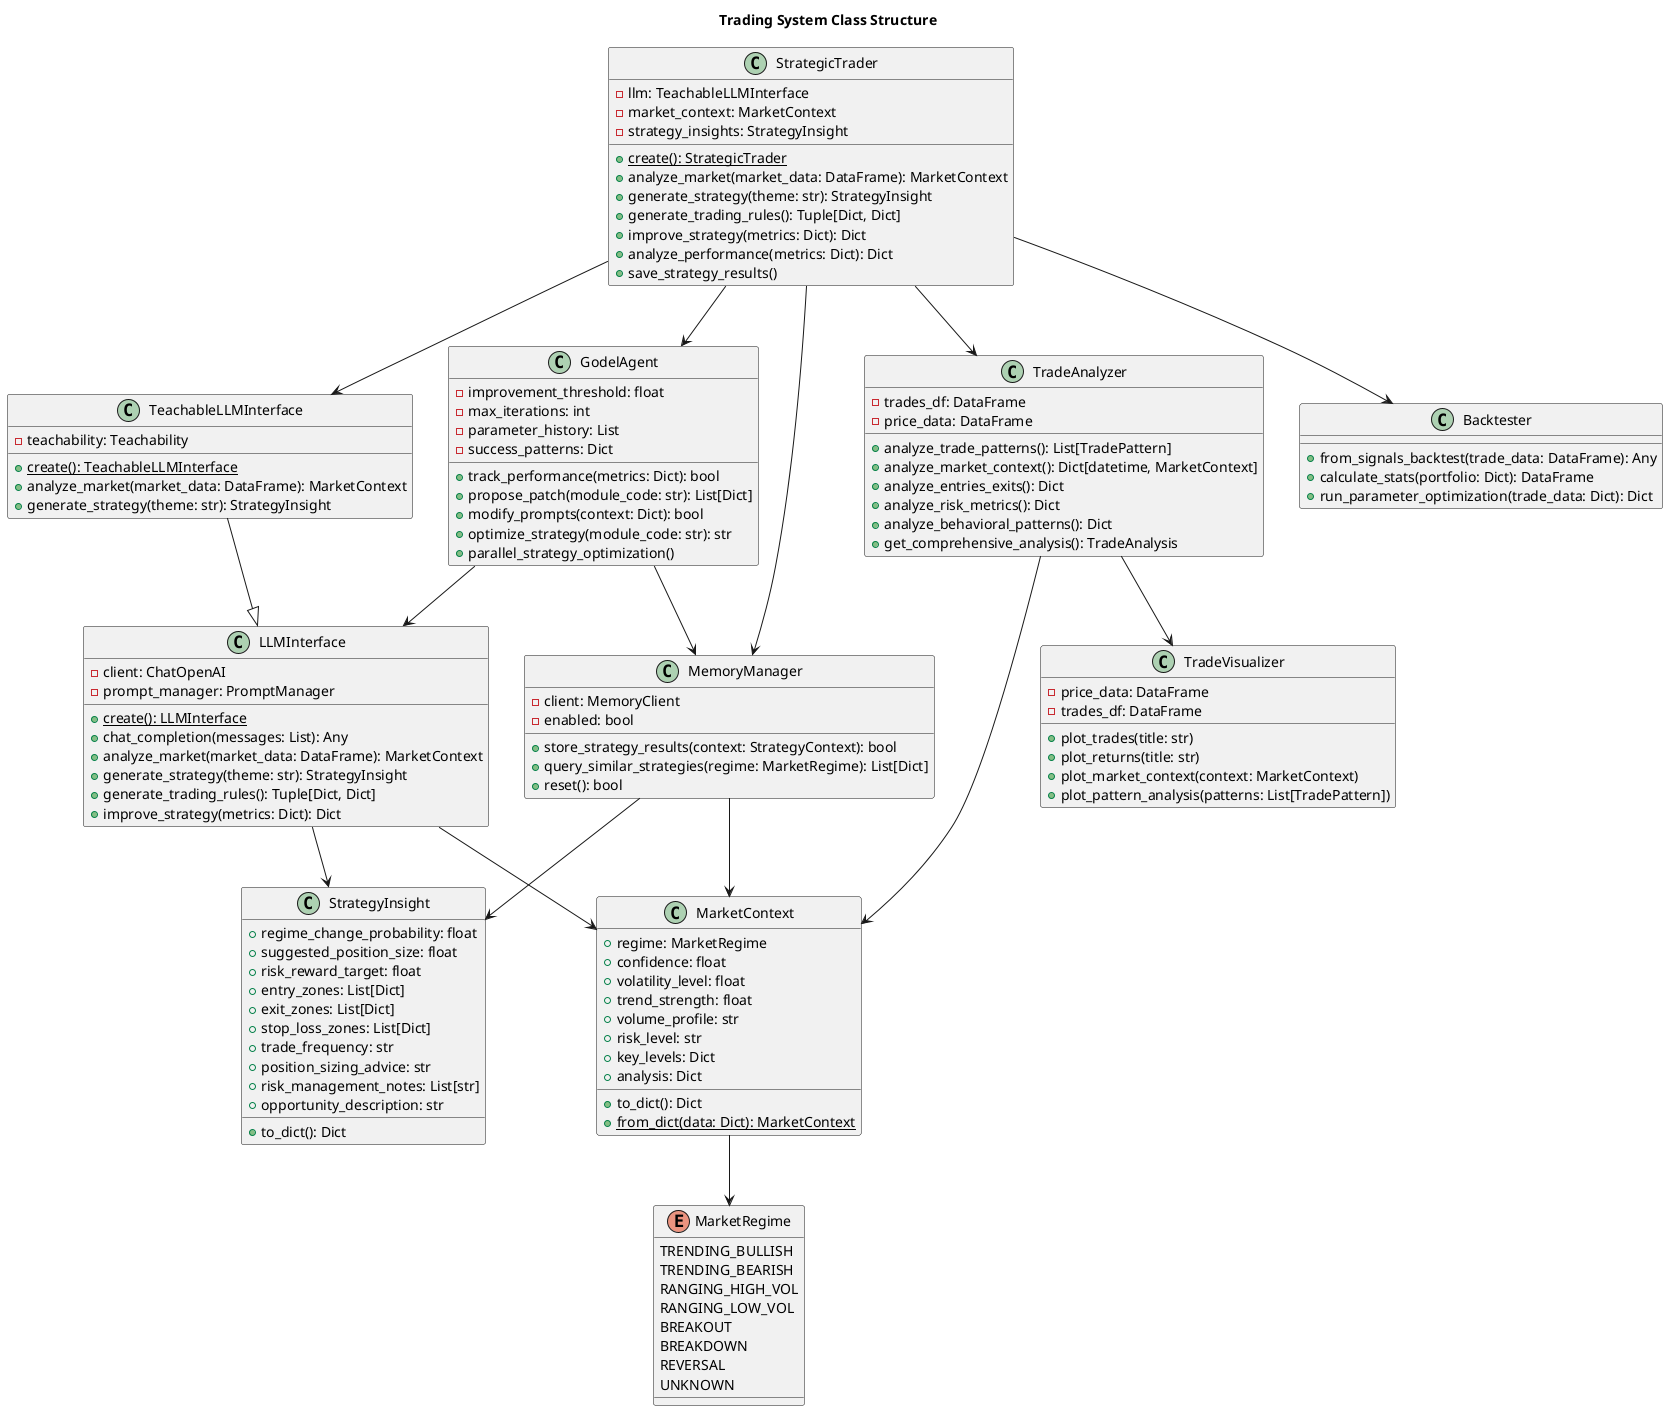 @startuml Trading System Class Diagram
title Trading System Class Structure

' Enums and Data Classes
enum MarketRegime {
    TRENDING_BULLISH
    TRENDING_BEARISH
    RANGING_HIGH_VOL
    RANGING_LOW_VOL
    BREAKOUT
    BREAKDOWN
    REVERSAL
    UNKNOWN
}

class MarketContext {
    +regime: MarketRegime
    +confidence: float
    +volatility_level: float
    +trend_strength: float
    +volume_profile: str
    +risk_level: str
    +key_levels: Dict
    +analysis: Dict
    +to_dict(): Dict
    +{static} from_dict(data: Dict): MarketContext
}

class StrategyInsight {
    +regime_change_probability: float
    +suggested_position_size: float
    +risk_reward_target: float
    +entry_zones: List[Dict]
    +exit_zones: List[Dict]
    +stop_loss_zones: List[Dict]
    +trade_frequency: str
    +position_sizing_advice: str
    +risk_management_notes: List[str]
    +opportunity_description: str
    +to_dict(): Dict
}

' Core Components
class StrategicTrader {
    -llm: TeachableLLMInterface
    -market_context: MarketContext
    -strategy_insights: StrategyInsight
    +{static} create(): StrategicTrader
    +analyze_market(market_data: DataFrame): MarketContext
    +generate_strategy(theme: str): StrategyInsight
    +generate_trading_rules(): Tuple[Dict, Dict]
    +improve_strategy(metrics: Dict): Dict
    +analyze_performance(metrics: Dict): Dict
    +save_strategy_results()
}

class LLMInterface {
    -client: ChatOpenAI
    -prompt_manager: PromptManager
    +{static} create(): LLMInterface
    +chat_completion(messages: List): Any
    +analyze_market(market_data: DataFrame): MarketContext
    +generate_strategy(theme: str): StrategyInsight
    +generate_trading_rules(): Tuple[Dict, Dict]
    +improve_strategy(metrics: Dict): Dict
}

class TeachableLLMInterface {
    -teachability: Teachability
    +{static} create(): TeachableLLMInterface
    +analyze_market(market_data: DataFrame): MarketContext
    +generate_strategy(theme: str): StrategyInsight
}

class GodelAgent {
    -improvement_threshold: float
    -max_iterations: int
    -parameter_history: List
    -success_patterns: Dict
    +track_performance(metrics: Dict): bool
    +propose_patch(module_code: str): List[Dict]
    +modify_prompts(context: Dict): bool
    +optimize_strategy(module_code: str): str
    +parallel_strategy_optimization()
}

class MemoryManager {
    -client: MemoryClient
    -enabled: bool
    +store_strategy_results(context: StrategyContext): bool
    +query_similar_strategies(regime: MarketRegime): List[Dict]
    +reset(): bool
}

' Analysis Components
class TradeAnalyzer {
    -trades_df: DataFrame
    -price_data: DataFrame
    +analyze_trade_patterns(): List[TradePattern]
    +analyze_market_context(): Dict[datetime, MarketContext]
    +analyze_entries_exits(): Dict
    +analyze_risk_metrics(): Dict
    +analyze_behavioral_patterns(): Dict
    +get_comprehensive_analysis(): TradeAnalysis
}

class Backtester {
    +from_signals_backtest(trade_data: DataFrame): Any
    +calculate_stats(portfolio: Dict): DataFrame
    +run_parameter_optimization(trade_data: Dict): Dict
}

class TradeVisualizer {
    -price_data: DataFrame
    -trades_df: DataFrame
    +plot_trades(title: str)
    +plot_returns(title: str)
    +plot_market_context(context: MarketContext)
    +plot_pattern_analysis(patterns: List[TradePattern])
}

' Relationships
StrategicTrader --> TeachableLLMInterface
TeachableLLMInterface --|> LLMInterface
StrategicTrader --> GodelAgent
StrategicTrader --> MemoryManager
StrategicTrader --> Backtester
StrategicTrader --> TradeAnalyzer

LLMInterface --> MarketContext
LLMInterface --> StrategyInsight
MarketContext --> MarketRegime

TradeAnalyzer --> TradeVisualizer
TradeAnalyzer --> MarketContext

MemoryManager --> MarketContext
MemoryManager --> StrategyInsight

GodelAgent --> MemoryManager
GodelAgent --> LLMInterface

@enduml
